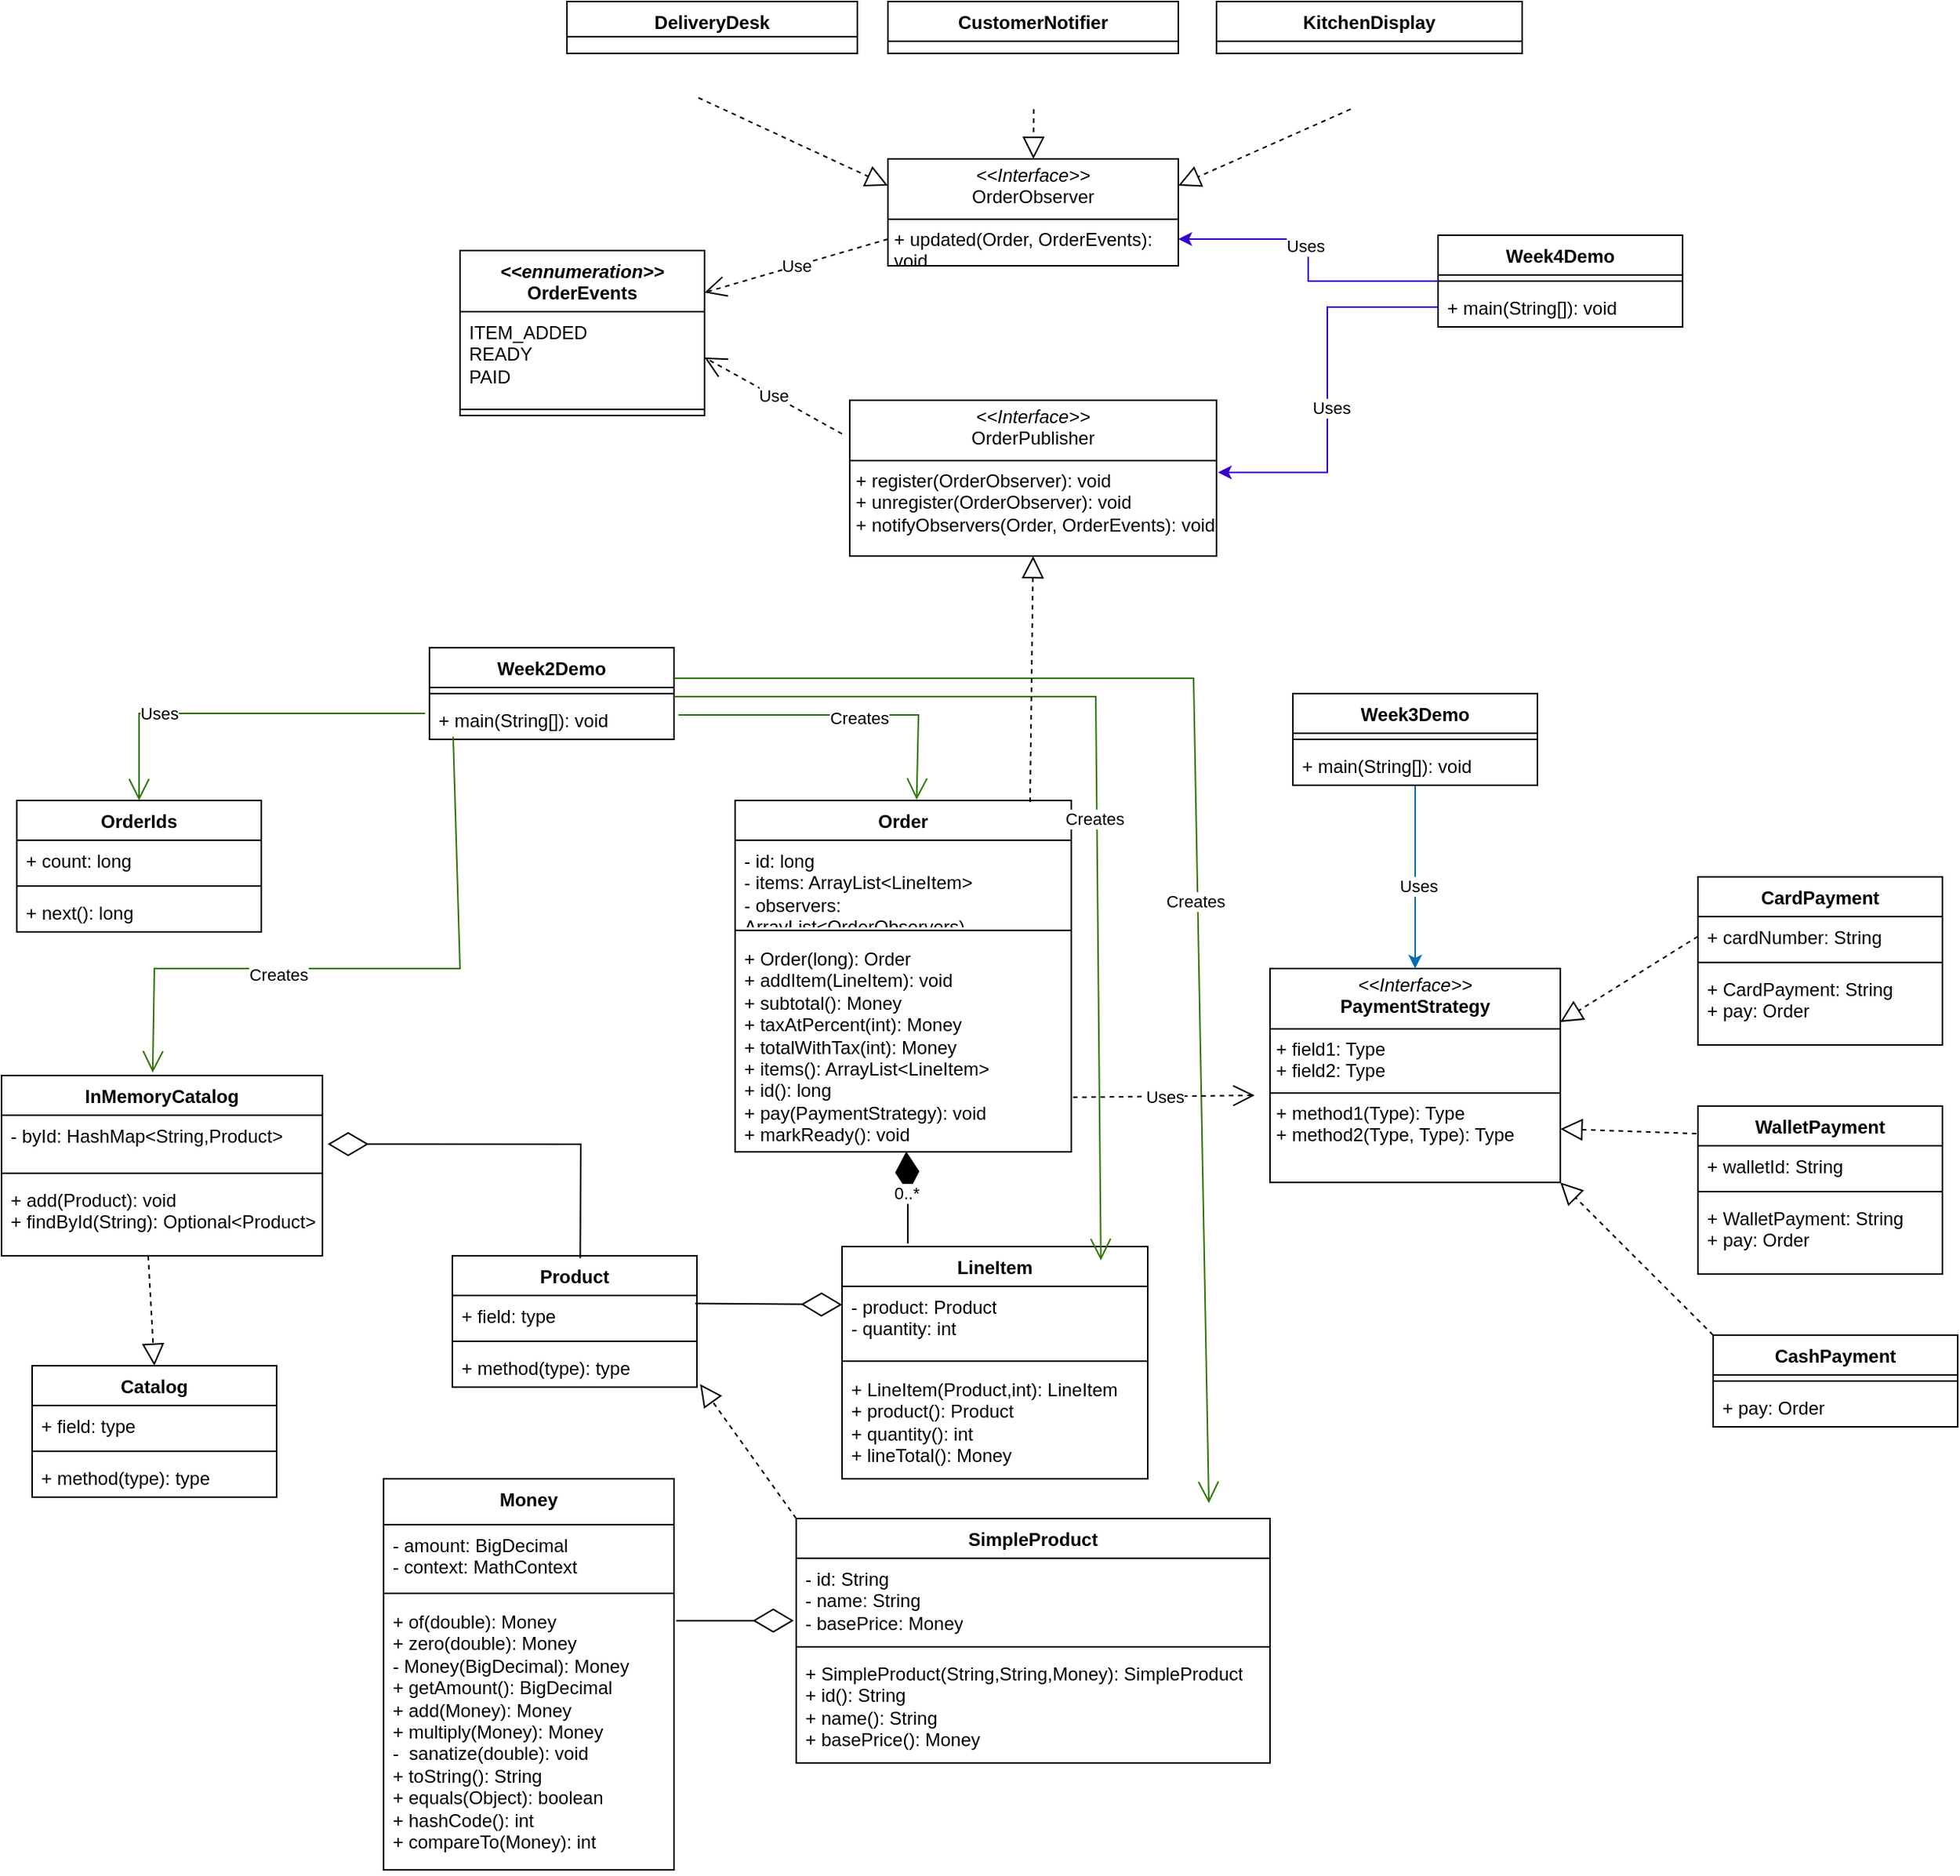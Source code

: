<mxfile version="28.2.5">
  <diagram name="Page-1" id="jkdVBWIaTOcPjoNMOCDx">
    <mxGraphModel dx="2370" dy="1667" grid="1" gridSize="10" guides="1" tooltips="1" connect="1" arrows="1" fold="1" page="0" pageScale="1" pageWidth="850" pageHeight="1100" math="0" shadow="0">
      <root>
        <mxCell id="0" />
        <mxCell id="1" parent="0" />
        <mxCell id="GN7tS0zmoO0rxrWMaZGn-1" value="InMemoryCatalog" style="swimlane;fontStyle=1;align=center;verticalAlign=top;childLayout=stackLayout;horizontal=1;startSize=26;horizontalStack=0;resizeParent=1;resizeParentMax=0;resizeLast=0;collapsible=1;marginBottom=0;whiteSpace=wrap;html=1;" parent="1" vertex="1">
          <mxGeometry x="50" y="390" width="210" height="118" as="geometry" />
        </mxCell>
        <mxCell id="GN7tS0zmoO0rxrWMaZGn-2" value="&lt;div&gt;- byId: HashMap&amp;lt;String,Product&amp;gt;&lt;/div&gt;" style="text;strokeColor=none;fillColor=none;align=left;verticalAlign=top;spacingLeft=4;spacingRight=4;overflow=hidden;rotatable=0;points=[[0,0.5],[1,0.5]];portConstraint=eastwest;whiteSpace=wrap;html=1;" parent="GN7tS0zmoO0rxrWMaZGn-1" vertex="1">
          <mxGeometry y="26" width="210" height="34" as="geometry" />
        </mxCell>
        <mxCell id="GN7tS0zmoO0rxrWMaZGn-3" value="" style="line;strokeWidth=1;fillColor=none;align=left;verticalAlign=middle;spacingTop=-1;spacingLeft=3;spacingRight=3;rotatable=0;labelPosition=right;points=[];portConstraint=eastwest;strokeColor=inherit;" parent="GN7tS0zmoO0rxrWMaZGn-1" vertex="1">
          <mxGeometry y="60" width="210" height="8" as="geometry" />
        </mxCell>
        <mxCell id="GN7tS0zmoO0rxrWMaZGn-4" value="&lt;div&gt;+ add(Product): void&lt;/div&gt;&lt;div&gt;+ findById(String): Optional&amp;lt;Product&amp;gt;&lt;/div&gt;" style="text;strokeColor=none;fillColor=none;align=left;verticalAlign=top;spacingLeft=4;spacingRight=4;overflow=hidden;rotatable=0;points=[[0,0.5],[1,0.5]];portConstraint=eastwest;whiteSpace=wrap;html=1;" parent="GN7tS0zmoO0rxrWMaZGn-1" vertex="1">
          <mxGeometry y="68" width="210" height="50" as="geometry" />
        </mxCell>
        <mxCell id="GN7tS0zmoO0rxrWMaZGn-5" value="Catalog" style="swimlane;fontStyle=1;align=center;verticalAlign=top;childLayout=stackLayout;horizontal=1;startSize=26;horizontalStack=0;resizeParent=1;resizeParentMax=0;resizeLast=0;collapsible=1;marginBottom=0;whiteSpace=wrap;html=1;" parent="1" vertex="1">
          <mxGeometry x="70" y="580" width="160" height="86" as="geometry" />
        </mxCell>
        <mxCell id="GN7tS0zmoO0rxrWMaZGn-6" value="+ field: type" style="text;strokeColor=none;fillColor=none;align=left;verticalAlign=top;spacingLeft=4;spacingRight=4;overflow=hidden;rotatable=0;points=[[0,0.5],[1,0.5]];portConstraint=eastwest;whiteSpace=wrap;html=1;" parent="GN7tS0zmoO0rxrWMaZGn-5" vertex="1">
          <mxGeometry y="26" width="160" height="26" as="geometry" />
        </mxCell>
        <mxCell id="GN7tS0zmoO0rxrWMaZGn-7" value="" style="line;strokeWidth=1;fillColor=none;align=left;verticalAlign=middle;spacingTop=-1;spacingLeft=3;spacingRight=3;rotatable=0;labelPosition=right;points=[];portConstraint=eastwest;strokeColor=inherit;" parent="GN7tS0zmoO0rxrWMaZGn-5" vertex="1">
          <mxGeometry y="52" width="160" height="8" as="geometry" />
        </mxCell>
        <mxCell id="GN7tS0zmoO0rxrWMaZGn-8" value="+ method(type): type" style="text;strokeColor=none;fillColor=none;align=left;verticalAlign=top;spacingLeft=4;spacingRight=4;overflow=hidden;rotatable=0;points=[[0,0.5],[1,0.5]];portConstraint=eastwest;whiteSpace=wrap;html=1;" parent="GN7tS0zmoO0rxrWMaZGn-5" vertex="1">
          <mxGeometry y="60" width="160" height="26" as="geometry" />
        </mxCell>
        <mxCell id="GN7tS0zmoO0rxrWMaZGn-13" value="&lt;div&gt;Money&lt;/div&gt;" style="swimlane;fontStyle=1;align=center;verticalAlign=top;childLayout=stackLayout;horizontal=1;startSize=30;horizontalStack=0;resizeParent=1;resizeParentMax=0;resizeLast=0;collapsible=1;marginBottom=0;whiteSpace=wrap;html=1;" parent="1" vertex="1">
          <mxGeometry x="300" y="654" width="190" height="256" as="geometry" />
        </mxCell>
        <mxCell id="GN7tS0zmoO0rxrWMaZGn-14" value="&lt;div&gt;- amount: BigDecimal&lt;/div&gt;&lt;div&gt;- context: MathContext&lt;/div&gt;" style="text;strokeColor=none;fillColor=none;align=left;verticalAlign=top;spacingLeft=4;spacingRight=4;overflow=hidden;rotatable=0;points=[[0,0.5],[1,0.5]];portConstraint=eastwest;whiteSpace=wrap;html=1;" parent="GN7tS0zmoO0rxrWMaZGn-13" vertex="1">
          <mxGeometry y="30" width="190" height="40" as="geometry" />
        </mxCell>
        <mxCell id="GN7tS0zmoO0rxrWMaZGn-15" value="" style="line;strokeWidth=1;fillColor=none;align=left;verticalAlign=middle;spacingTop=-1;spacingLeft=3;spacingRight=3;rotatable=0;labelPosition=right;points=[];portConstraint=eastwest;strokeColor=inherit;" parent="GN7tS0zmoO0rxrWMaZGn-13" vertex="1">
          <mxGeometry y="70" width="190" height="10" as="geometry" />
        </mxCell>
        <mxCell id="GN7tS0zmoO0rxrWMaZGn-16" value="&lt;div&gt;+ of(double): Money&lt;/div&gt;&lt;div&gt;&lt;div&gt;+ zero(double): Money&lt;/div&gt;&lt;div&gt;&lt;div&gt;- Money(BigDecimal): Money&lt;/div&gt;&lt;div&gt;&lt;div&gt;+ getAmount(): BigDecimal&lt;/div&gt;&lt;div&gt;+ add(Money): Money&lt;/div&gt;&lt;div&gt;&lt;div&gt;+ multiply(Money): Money&lt;/div&gt;&lt;div&gt;&lt;div&gt;-&amp;nbsp; sanatize(double): void&lt;/div&gt;&lt;div&gt;&lt;div&gt;+ toString(): String&lt;/div&gt;&lt;div&gt;+ equals(Object): boolean&lt;/div&gt;&lt;div&gt;+ hashCode(): int&lt;/div&gt;&lt;div&gt;&lt;div&gt;+ compareTo(Money): int&lt;/div&gt;&lt;br&gt;&lt;/div&gt;&lt;/div&gt;&lt;/div&gt;&lt;/div&gt;&lt;/div&gt;&lt;/div&gt;&lt;/div&gt;" style="text;strokeColor=none;fillColor=none;align=left;verticalAlign=top;spacingLeft=4;spacingRight=4;overflow=hidden;rotatable=0;points=[[0,0.5],[1,0.5]];portConstraint=eastwest;whiteSpace=wrap;html=1;" parent="GN7tS0zmoO0rxrWMaZGn-13" vertex="1">
          <mxGeometry y="80" width="190" height="176" as="geometry" />
        </mxCell>
        <mxCell id="GN7tS0zmoO0rxrWMaZGn-17" value="&lt;div&gt;Week2Demo&lt;/div&gt;" style="swimlane;fontStyle=1;align=center;verticalAlign=top;childLayout=stackLayout;horizontal=1;startSize=26;horizontalStack=0;resizeParent=1;resizeParentMax=0;resizeLast=0;collapsible=1;marginBottom=0;whiteSpace=wrap;html=1;" parent="1" vertex="1">
          <mxGeometry x="330" y="110" width="160" height="60" as="geometry" />
        </mxCell>
        <mxCell id="GN7tS0zmoO0rxrWMaZGn-19" value="" style="line;strokeWidth=1;fillColor=none;align=left;verticalAlign=middle;spacingTop=-1;spacingLeft=3;spacingRight=3;rotatable=0;labelPosition=right;points=[];portConstraint=eastwest;strokeColor=inherit;" parent="GN7tS0zmoO0rxrWMaZGn-17" vertex="1">
          <mxGeometry y="26" width="160" height="8" as="geometry" />
        </mxCell>
        <mxCell id="GN7tS0zmoO0rxrWMaZGn-20" value="+ main(String[]): void" style="text;strokeColor=none;fillColor=none;align=left;verticalAlign=top;spacingLeft=4;spacingRight=4;overflow=hidden;rotatable=0;points=[[0,0.5],[1,0.5]];portConstraint=eastwest;whiteSpace=wrap;html=1;" parent="GN7tS0zmoO0rxrWMaZGn-17" vertex="1">
          <mxGeometry y="34" width="160" height="26" as="geometry" />
        </mxCell>
        <mxCell id="GN7tS0zmoO0rxrWMaZGn-21" value="&lt;div&gt;LineItem&lt;/div&gt;" style="swimlane;fontStyle=1;align=center;verticalAlign=top;childLayout=stackLayout;horizontal=1;startSize=26;horizontalStack=0;resizeParent=1;resizeParentMax=0;resizeLast=0;collapsible=1;marginBottom=0;whiteSpace=wrap;html=1;" parent="1" vertex="1">
          <mxGeometry x="600" y="502" width="200" height="152" as="geometry" />
        </mxCell>
        <mxCell id="GN7tS0zmoO0rxrWMaZGn-22" value="&lt;div&gt;- product: Product&lt;/div&gt;&lt;div&gt;- quantity: int&lt;/div&gt;" style="text;strokeColor=none;fillColor=none;align=left;verticalAlign=top;spacingLeft=4;spacingRight=4;overflow=hidden;rotatable=0;points=[[0,0.5],[1,0.5]];portConstraint=eastwest;whiteSpace=wrap;html=1;" parent="GN7tS0zmoO0rxrWMaZGn-21" vertex="1">
          <mxGeometry y="26" width="200" height="44" as="geometry" />
        </mxCell>
        <mxCell id="GN7tS0zmoO0rxrWMaZGn-23" value="" style="line;strokeWidth=1;fillColor=none;align=left;verticalAlign=middle;spacingTop=-1;spacingLeft=3;spacingRight=3;rotatable=0;labelPosition=right;points=[];portConstraint=eastwest;strokeColor=inherit;" parent="GN7tS0zmoO0rxrWMaZGn-21" vertex="1">
          <mxGeometry y="70" width="200" height="10" as="geometry" />
        </mxCell>
        <mxCell id="GN7tS0zmoO0rxrWMaZGn-24" value="&lt;div&gt;+ LineItem(Product,int): LineItem&lt;/div&gt;&lt;div&gt;+ product(): Product&lt;/div&gt;&lt;div&gt;+ quantity(): int&lt;/div&gt;&lt;div&gt;+ lineTotal(): Money&lt;/div&gt;" style="text;strokeColor=none;fillColor=none;align=left;verticalAlign=top;spacingLeft=4;spacingRight=4;overflow=hidden;rotatable=0;points=[[0,0.5],[1,0.5]];portConstraint=eastwest;whiteSpace=wrap;html=1;" parent="GN7tS0zmoO0rxrWMaZGn-21" vertex="1">
          <mxGeometry y="80" width="200" height="72" as="geometry" />
        </mxCell>
        <mxCell id="GN7tS0zmoO0rxrWMaZGn-25" value="&lt;div&gt;Order&lt;/div&gt;" style="swimlane;fontStyle=1;align=center;verticalAlign=top;childLayout=stackLayout;horizontal=1;startSize=26;horizontalStack=0;resizeParent=1;resizeParentMax=0;resizeLast=0;collapsible=1;marginBottom=0;whiteSpace=wrap;html=1;" parent="1" vertex="1">
          <mxGeometry x="530" y="210" width="220" height="230" as="geometry" />
        </mxCell>
        <mxCell id="GN7tS0zmoO0rxrWMaZGn-26" value="&lt;div&gt;- id: long&lt;/div&gt;&lt;div&gt;- items: ArrayList&amp;lt;LineItem&amp;gt;&lt;/div&gt;- observers: ArrayList&amp;lt;OrderObservers)" style="text;strokeColor=none;fillColor=none;align=left;verticalAlign=top;spacingLeft=4;spacingRight=4;overflow=hidden;rotatable=0;points=[[0,0.5],[1,0.5]];portConstraint=eastwest;whiteSpace=wrap;html=1;" parent="GN7tS0zmoO0rxrWMaZGn-25" vertex="1">
          <mxGeometry y="26" width="220" height="54" as="geometry" />
        </mxCell>
        <mxCell id="GN7tS0zmoO0rxrWMaZGn-27" value="" style="line;strokeWidth=1;fillColor=none;align=left;verticalAlign=middle;spacingTop=-1;spacingLeft=3;spacingRight=3;rotatable=0;labelPosition=right;points=[];portConstraint=eastwest;strokeColor=inherit;" parent="GN7tS0zmoO0rxrWMaZGn-25" vertex="1">
          <mxGeometry y="80" width="220" height="10" as="geometry" />
        </mxCell>
        <mxCell id="GN7tS0zmoO0rxrWMaZGn-28" value="&lt;div&gt;+ Order(long): Order&lt;/div&gt;&lt;div&gt;+ addItem(LineItem): void&lt;/div&gt;&lt;div&gt;+ subtotal(): Money&lt;/div&gt;&lt;div&gt;+ taxAtPercent(int): Money&lt;/div&gt;&lt;div&gt;+ totalWithTax(int): Money&lt;/div&gt;&lt;div&gt;+ items(): ArrayList&amp;lt;LineItem&amp;gt;&lt;/div&gt;&lt;div&gt;+ id(): long&lt;/div&gt;&lt;div&gt;+ pay(PaymentStrategy): void&lt;/div&gt;&lt;div&gt;+ markReady(): void&lt;/div&gt;" style="text;strokeColor=none;fillColor=none;align=left;verticalAlign=top;spacingLeft=4;spacingRight=4;overflow=hidden;rotatable=0;points=[[0,0.5],[1,0.5]];portConstraint=eastwest;whiteSpace=wrap;html=1;" parent="GN7tS0zmoO0rxrWMaZGn-25" vertex="1">
          <mxGeometry y="90" width="220" height="140" as="geometry" />
        </mxCell>
        <mxCell id="GN7tS0zmoO0rxrWMaZGn-29" value="&lt;div&gt;OrderIds&lt;/div&gt;" style="swimlane;fontStyle=1;align=center;verticalAlign=top;childLayout=stackLayout;horizontal=1;startSize=26;horizontalStack=0;resizeParent=1;resizeParentMax=0;resizeLast=0;collapsible=1;marginBottom=0;whiteSpace=wrap;html=1;" parent="1" vertex="1">
          <mxGeometry x="60" y="210" width="160" height="86" as="geometry">
            <mxRectangle x="520" y="570" width="90" height="30" as="alternateBounds" />
          </mxGeometry>
        </mxCell>
        <mxCell id="GN7tS0zmoO0rxrWMaZGn-30" value="+ count: long" style="text;strokeColor=none;fillColor=none;align=left;verticalAlign=top;spacingLeft=4;spacingRight=4;overflow=hidden;rotatable=0;points=[[0,0.5],[1,0.5]];portConstraint=eastwest;whiteSpace=wrap;html=1;" parent="GN7tS0zmoO0rxrWMaZGn-29" vertex="1">
          <mxGeometry y="26" width="160" height="26" as="geometry" />
        </mxCell>
        <mxCell id="GN7tS0zmoO0rxrWMaZGn-31" value="" style="line;strokeWidth=1;fillColor=none;align=left;verticalAlign=middle;spacingTop=-1;spacingLeft=3;spacingRight=3;rotatable=0;labelPosition=right;points=[];portConstraint=eastwest;strokeColor=inherit;" parent="GN7tS0zmoO0rxrWMaZGn-29" vertex="1">
          <mxGeometry y="52" width="160" height="8" as="geometry" />
        </mxCell>
        <mxCell id="GN7tS0zmoO0rxrWMaZGn-32" value="+ next(): long" style="text;strokeColor=none;fillColor=none;align=left;verticalAlign=top;spacingLeft=4;spacingRight=4;overflow=hidden;rotatable=0;points=[[0,0.5],[1,0.5]];portConstraint=eastwest;whiteSpace=wrap;html=1;" parent="GN7tS0zmoO0rxrWMaZGn-29" vertex="1">
          <mxGeometry y="60" width="160" height="26" as="geometry" />
        </mxCell>
        <mxCell id="GN7tS0zmoO0rxrWMaZGn-33" value="&lt;div&gt;Product&lt;/div&gt;" style="swimlane;fontStyle=1;align=center;verticalAlign=top;childLayout=stackLayout;horizontal=1;startSize=26;horizontalStack=0;resizeParent=1;resizeParentMax=0;resizeLast=0;collapsible=1;marginBottom=0;whiteSpace=wrap;html=1;" parent="1" vertex="1">
          <mxGeometry x="345" y="508" width="160" height="86" as="geometry">
            <mxRectangle x="520" y="570" width="90" height="30" as="alternateBounds" />
          </mxGeometry>
        </mxCell>
        <mxCell id="GN7tS0zmoO0rxrWMaZGn-34" value="+ field: type" style="text;strokeColor=none;fillColor=none;align=left;verticalAlign=top;spacingLeft=4;spacingRight=4;overflow=hidden;rotatable=0;points=[[0,0.5],[1,0.5]];portConstraint=eastwest;whiteSpace=wrap;html=1;" parent="GN7tS0zmoO0rxrWMaZGn-33" vertex="1">
          <mxGeometry y="26" width="160" height="26" as="geometry" />
        </mxCell>
        <mxCell id="GN7tS0zmoO0rxrWMaZGn-35" value="" style="line;strokeWidth=1;fillColor=none;align=left;verticalAlign=middle;spacingTop=-1;spacingLeft=3;spacingRight=3;rotatable=0;labelPosition=right;points=[];portConstraint=eastwest;strokeColor=inherit;" parent="GN7tS0zmoO0rxrWMaZGn-33" vertex="1">
          <mxGeometry y="52" width="160" height="8" as="geometry" />
        </mxCell>
        <mxCell id="GN7tS0zmoO0rxrWMaZGn-36" value="+ method(type): type" style="text;strokeColor=none;fillColor=none;align=left;verticalAlign=top;spacingLeft=4;spacingRight=4;overflow=hidden;rotatable=0;points=[[0,0.5],[1,0.5]];portConstraint=eastwest;whiteSpace=wrap;html=1;" parent="GN7tS0zmoO0rxrWMaZGn-33" vertex="1">
          <mxGeometry y="60" width="160" height="26" as="geometry" />
        </mxCell>
        <mxCell id="GN7tS0zmoO0rxrWMaZGn-37" value="&lt;div&gt;SimpleProduct&lt;/div&gt;" style="swimlane;fontStyle=1;align=center;verticalAlign=top;childLayout=stackLayout;horizontal=1;startSize=26;horizontalStack=0;resizeParent=1;resizeParentMax=0;resizeLast=0;collapsible=1;marginBottom=0;whiteSpace=wrap;html=1;" parent="1" vertex="1">
          <mxGeometry x="570" y="680" width="310" height="160" as="geometry">
            <mxRectangle x="520" y="570" width="90" height="30" as="alternateBounds" />
          </mxGeometry>
        </mxCell>
        <mxCell id="GN7tS0zmoO0rxrWMaZGn-38" value="&lt;div&gt;- id: String&lt;/div&gt;&lt;div&gt;- name: String&lt;/div&gt;&lt;div&gt;- basePrice: Money&lt;/div&gt;" style="text;strokeColor=none;fillColor=none;align=left;verticalAlign=top;spacingLeft=4;spacingRight=4;overflow=hidden;rotatable=0;points=[[0,0.5],[1,0.5]];portConstraint=eastwest;whiteSpace=wrap;html=1;" parent="GN7tS0zmoO0rxrWMaZGn-37" vertex="1">
          <mxGeometry y="26" width="310" height="54" as="geometry" />
        </mxCell>
        <mxCell id="GN7tS0zmoO0rxrWMaZGn-39" value="" style="line;strokeWidth=1;fillColor=none;align=left;verticalAlign=middle;spacingTop=-1;spacingLeft=3;spacingRight=3;rotatable=0;labelPosition=right;points=[];portConstraint=eastwest;strokeColor=inherit;" parent="GN7tS0zmoO0rxrWMaZGn-37" vertex="1">
          <mxGeometry y="80" width="310" height="8" as="geometry" />
        </mxCell>
        <mxCell id="GN7tS0zmoO0rxrWMaZGn-40" value="&lt;div&gt;+ SimpleProduct(String,String,Money): SimpleProduct&lt;/div&gt;&lt;div&gt;+ id(): String&lt;/div&gt;&lt;div&gt;+ name(): String&lt;/div&gt;&lt;div&gt;+ basePrice(): Money&lt;/div&gt;" style="text;strokeColor=none;fillColor=none;align=left;verticalAlign=top;spacingLeft=4;spacingRight=4;overflow=hidden;rotatable=0;points=[[0,0.5],[1,0.5]];portConstraint=eastwest;whiteSpace=wrap;html=1;" parent="GN7tS0zmoO0rxrWMaZGn-37" vertex="1">
          <mxGeometry y="88" width="310" height="72" as="geometry" />
        </mxCell>
        <mxCell id="GN7tS0zmoO0rxrWMaZGn-46" value="" style="endArrow=diamondThin;endFill=1;endSize=24;html=1;rounded=0;entryX=0.509;entryY=0.998;entryDx=0;entryDy=0;entryPerimeter=0;" parent="1" target="GN7tS0zmoO0rxrWMaZGn-28" edge="1">
          <mxGeometry width="160" relative="1" as="geometry">
            <mxPoint x="643" y="500" as="sourcePoint" />
            <mxPoint x="643" y="450" as="targetPoint" />
            <Array as="points">
              <mxPoint x="643" y="480" />
              <mxPoint x="643" y="460" />
            </Array>
          </mxGeometry>
        </mxCell>
        <mxCell id="GN7tS0zmoO0rxrWMaZGn-47" value="&lt;div&gt;0..*&lt;/div&gt;" style="edgeLabel;html=1;align=center;verticalAlign=middle;resizable=0;points=[];" parent="GN7tS0zmoO0rxrWMaZGn-46" vertex="1" connectable="0">
          <mxGeometry x="0.089" y="1" relative="1" as="geometry">
            <mxPoint as="offset" />
          </mxGeometry>
        </mxCell>
        <mxCell id="GN7tS0zmoO0rxrWMaZGn-49" value="" style="endArrow=diamondThin;endFill=0;endSize=24;html=1;rounded=0;exitX=1.008;exitY=0.073;exitDx=0;exitDy=0;exitPerimeter=0;entryX=-0.005;entryY=0.756;entryDx=0;entryDy=0;entryPerimeter=0;" parent="1" source="GN7tS0zmoO0rxrWMaZGn-16" target="GN7tS0zmoO0rxrWMaZGn-38" edge="1">
          <mxGeometry width="160" relative="1" as="geometry">
            <mxPoint x="510" y="770" as="sourcePoint" />
            <mxPoint x="670" y="770" as="targetPoint" />
            <Array as="points" />
          </mxGeometry>
        </mxCell>
        <mxCell id="GN7tS0zmoO0rxrWMaZGn-50" value="" style="endArrow=diamondThin;endFill=0;endSize=24;html=1;rounded=0;entryX=0;entryY=0.273;entryDx=0;entryDy=0;entryPerimeter=0;exitX=0.993;exitY=0.2;exitDx=0;exitDy=0;exitPerimeter=0;" parent="1" source="GN7tS0zmoO0rxrWMaZGn-34" target="GN7tS0zmoO0rxrWMaZGn-22" edge="1">
          <mxGeometry width="160" relative="1" as="geometry">
            <mxPoint x="360" y="590" as="sourcePoint" />
            <mxPoint x="520" y="590" as="targetPoint" />
          </mxGeometry>
        </mxCell>
        <mxCell id="GN7tS0zmoO0rxrWMaZGn-51" value="" style="endArrow=diamondThin;endFill=0;endSize=24;html=1;rounded=0;entryX=1.016;entryY=0.556;entryDx=0;entryDy=0;entryPerimeter=0;exitX=0.523;exitY=0.019;exitDx=0;exitDy=0;exitPerimeter=0;" parent="1" source="GN7tS0zmoO0rxrWMaZGn-33" target="GN7tS0zmoO0rxrWMaZGn-2" edge="1">
          <mxGeometry width="160" relative="1" as="geometry">
            <mxPoint x="300" y="530" as="sourcePoint" />
            <mxPoint x="460" y="530" as="targetPoint" />
            <Array as="points">
              <mxPoint x="429" y="435" />
            </Array>
          </mxGeometry>
        </mxCell>
        <mxCell id="GN7tS0zmoO0rxrWMaZGn-53" value="" style="endArrow=open;endFill=1;endSize=12;html=1;rounded=0;exitX=-0.018;exitY=0.346;exitDx=0;exitDy=0;exitPerimeter=0;entryX=0.5;entryY=0;entryDx=0;entryDy=0;fillColor=#60a917;strokeColor=#2D7600;" parent="1" source="GN7tS0zmoO0rxrWMaZGn-20" target="GN7tS0zmoO0rxrWMaZGn-29" edge="1">
          <mxGeometry width="160" relative="1" as="geometry">
            <mxPoint x="270" y="290" as="sourcePoint" />
            <mxPoint x="430" y="290" as="targetPoint" />
            <Array as="points">
              <mxPoint x="140" y="153" />
            </Array>
          </mxGeometry>
        </mxCell>
        <mxCell id="GN7tS0zmoO0rxrWMaZGn-54" value="Uses" style="edgeLabel;html=1;align=center;verticalAlign=middle;resizable=0;points=[];" parent="GN7tS0zmoO0rxrWMaZGn-53" vertex="1" connectable="0">
          <mxGeometry x="0.431" relative="1" as="geometry">
            <mxPoint as="offset" />
          </mxGeometry>
        </mxCell>
        <mxCell id="GN7tS0zmoO0rxrWMaZGn-55" value="" style="endArrow=block;dashed=1;endFill=0;endSize=12;html=1;rounded=0;exitX=0.457;exitY=1;exitDx=0;exitDy=0;exitPerimeter=0;entryX=0.5;entryY=0;entryDx=0;entryDy=0;" parent="1" source="GN7tS0zmoO0rxrWMaZGn-4" target="GN7tS0zmoO0rxrWMaZGn-5" edge="1">
          <mxGeometry width="160" relative="1" as="geometry">
            <mxPoint x="300" y="560" as="sourcePoint" />
            <mxPoint x="200" y="540" as="targetPoint" />
          </mxGeometry>
        </mxCell>
        <mxCell id="GN7tS0zmoO0rxrWMaZGn-56" value="" style="endArrow=block;dashed=1;endFill=0;endSize=12;html=1;rounded=0;entryX=1.013;entryY=0.923;entryDx=0;entryDy=0;entryPerimeter=0;exitX=0;exitY=0;exitDx=0;exitDy=0;" parent="1" source="GN7tS0zmoO0rxrWMaZGn-37" target="GN7tS0zmoO0rxrWMaZGn-36" edge="1">
          <mxGeometry width="160" relative="1" as="geometry">
            <mxPoint x="550" y="600" as="sourcePoint" />
            <mxPoint x="550" y="710" as="targetPoint" />
          </mxGeometry>
        </mxCell>
        <mxCell id="GN7tS0zmoO0rxrWMaZGn-57" value="" style="endArrow=open;endFill=1;endSize=12;html=1;rounded=0;exitX=1.018;exitY=0.383;exitDx=0;exitDy=0;exitPerimeter=0;entryX=0.54;entryY=-0.002;entryDx=0;entryDy=0;entryPerimeter=0;fillColor=#60a917;strokeColor=#2D7600;" parent="1" source="GN7tS0zmoO0rxrWMaZGn-20" target="GN7tS0zmoO0rxrWMaZGn-25" edge="1">
          <mxGeometry width="160" relative="1" as="geometry">
            <mxPoint x="320" y="230" as="sourcePoint" />
            <mxPoint x="480" y="230" as="targetPoint" />
            <Array as="points">
              <mxPoint x="650" y="154" />
            </Array>
          </mxGeometry>
        </mxCell>
        <mxCell id="GN7tS0zmoO0rxrWMaZGn-58" value="&lt;div&gt;Creates&lt;/div&gt;" style="edgeLabel;html=1;align=center;verticalAlign=middle;resizable=0;points=[];" parent="GN7tS0zmoO0rxrWMaZGn-57" vertex="1" connectable="0">
          <mxGeometry x="0.104" y="-2" relative="1" as="geometry">
            <mxPoint as="offset" />
          </mxGeometry>
        </mxCell>
        <mxCell id="GN7tS0zmoO0rxrWMaZGn-59" value="" style="endArrow=open;endFill=1;endSize=12;html=1;rounded=0;exitX=0.097;exitY=0.934;exitDx=0;exitDy=0;exitPerimeter=0;entryX=0.471;entryY=-0.016;entryDx=0;entryDy=0;entryPerimeter=0;fillColor=#60a917;strokeColor=#2D7600;" parent="1" source="GN7tS0zmoO0rxrWMaZGn-20" target="GN7tS0zmoO0rxrWMaZGn-1" edge="1">
          <mxGeometry width="160" relative="1" as="geometry">
            <mxPoint x="300" y="410" as="sourcePoint" />
            <mxPoint x="220" y="380" as="targetPoint" />
            <Array as="points">
              <mxPoint x="350" y="320" />
              <mxPoint x="150" y="320" />
            </Array>
          </mxGeometry>
        </mxCell>
        <mxCell id="GN7tS0zmoO0rxrWMaZGn-60" value="&lt;div&gt;Creates&lt;/div&gt;" style="edgeLabel;html=1;align=center;verticalAlign=middle;resizable=0;points=[];" parent="GN7tS0zmoO0rxrWMaZGn-59" vertex="1" connectable="0">
          <mxGeometry x="0.293" y="4" relative="1" as="geometry">
            <mxPoint as="offset" />
          </mxGeometry>
        </mxCell>
        <mxCell id="GN7tS0zmoO0rxrWMaZGn-61" value="" style="endArrow=open;endFill=1;endSize=12;html=1;rounded=0;exitX=1.004;exitY=0.35;exitDx=0;exitDy=0;exitPerimeter=0;fillColor=#60a917;strokeColor=#2D7600;" parent="1" edge="1">
          <mxGeometry width="160" relative="1" as="geometry">
            <mxPoint x="490.0" y="142" as="sourcePoint" />
            <mxPoint x="769.36" y="511" as="targetPoint" />
            <Array as="points">
              <mxPoint x="766" y="142" />
            </Array>
          </mxGeometry>
        </mxCell>
        <mxCell id="GN7tS0zmoO0rxrWMaZGn-62" value="&lt;div&gt;Creates&lt;/div&gt;" style="edgeLabel;html=1;align=center;verticalAlign=middle;resizable=0;points=[];" parent="GN7tS0zmoO0rxrWMaZGn-61" vertex="1" connectable="0">
          <mxGeometry x="0.104" y="-2" relative="1" as="geometry">
            <mxPoint as="offset" />
          </mxGeometry>
        </mxCell>
        <mxCell id="GN7tS0zmoO0rxrWMaZGn-63" value="" style="endArrow=open;endFill=1;endSize=12;html=1;rounded=0;exitX=1.004;exitY=0.35;exitDx=0;exitDy=0;exitPerimeter=0;fillColor=#60a917;strokeColor=#2D7600;" parent="1" edge="1">
          <mxGeometry width="160" relative="1" as="geometry">
            <mxPoint x="490" y="130" as="sourcePoint" />
            <mxPoint x="840" y="670" as="targetPoint" />
            <Array as="points">
              <mxPoint x="830" y="130" />
            </Array>
          </mxGeometry>
        </mxCell>
        <mxCell id="GN7tS0zmoO0rxrWMaZGn-64" value="&lt;div&gt;Creates&lt;/div&gt;" style="edgeLabel;html=1;align=center;verticalAlign=middle;resizable=0;points=[];" parent="GN7tS0zmoO0rxrWMaZGn-63" vertex="1" connectable="0">
          <mxGeometry x="0.104" y="-2" relative="1" as="geometry">
            <mxPoint as="offset" />
          </mxGeometry>
        </mxCell>
        <mxCell id="kRKoUoq30m7lQ4xVk3Gj-1" value="CardPayment" style="swimlane;fontStyle=1;align=center;verticalAlign=top;childLayout=stackLayout;horizontal=1;startSize=26;horizontalStack=0;resizeParent=1;resizeParentMax=0;resizeLast=0;collapsible=1;marginBottom=0;whiteSpace=wrap;html=1;" parent="1" vertex="1">
          <mxGeometry x="1160" y="260" width="160" height="110" as="geometry" />
        </mxCell>
        <mxCell id="kRKoUoq30m7lQ4xVk3Gj-2" value="+ cardNumber: String" style="text;strokeColor=none;fillColor=none;align=left;verticalAlign=top;spacingLeft=4;spacingRight=4;overflow=hidden;rotatable=0;points=[[0,0.5],[1,0.5]];portConstraint=eastwest;whiteSpace=wrap;html=1;" parent="kRKoUoq30m7lQ4xVk3Gj-1" vertex="1">
          <mxGeometry y="26" width="160" height="26" as="geometry" />
        </mxCell>
        <mxCell id="kRKoUoq30m7lQ4xVk3Gj-3" value="" style="line;strokeWidth=1;fillColor=none;align=left;verticalAlign=middle;spacingTop=-1;spacingLeft=3;spacingRight=3;rotatable=0;labelPosition=right;points=[];portConstraint=eastwest;strokeColor=inherit;" parent="kRKoUoq30m7lQ4xVk3Gj-1" vertex="1">
          <mxGeometry y="52" width="160" height="8" as="geometry" />
        </mxCell>
        <mxCell id="kRKoUoq30m7lQ4xVk3Gj-4" value="&lt;div&gt;+ CardPayment: String&lt;/div&gt;&lt;div&gt;+ pay: Order&lt;/div&gt;" style="text;strokeColor=none;fillColor=none;align=left;verticalAlign=top;spacingLeft=4;spacingRight=4;overflow=hidden;rotatable=0;points=[[0,0.5],[1,0.5]];portConstraint=eastwest;whiteSpace=wrap;html=1;" parent="kRKoUoq30m7lQ4xVk3Gj-1" vertex="1">
          <mxGeometry y="60" width="160" height="50" as="geometry" />
        </mxCell>
        <mxCell id="kRKoUoq30m7lQ4xVk3Gj-5" value="WalletPayment" style="swimlane;fontStyle=1;align=center;verticalAlign=top;childLayout=stackLayout;horizontal=1;startSize=26;horizontalStack=0;resizeParent=1;resizeParentMax=0;resizeLast=0;collapsible=1;marginBottom=0;whiteSpace=wrap;html=1;" parent="1" vertex="1">
          <mxGeometry x="1160" y="410" width="160" height="110" as="geometry" />
        </mxCell>
        <mxCell id="kRKoUoq30m7lQ4xVk3Gj-6" value="+ walletId: String" style="text;strokeColor=none;fillColor=none;align=left;verticalAlign=top;spacingLeft=4;spacingRight=4;overflow=hidden;rotatable=0;points=[[0,0.5],[1,0.5]];portConstraint=eastwest;whiteSpace=wrap;html=1;" parent="kRKoUoq30m7lQ4xVk3Gj-5" vertex="1">
          <mxGeometry y="26" width="160" height="26" as="geometry" />
        </mxCell>
        <mxCell id="kRKoUoq30m7lQ4xVk3Gj-7" value="" style="line;strokeWidth=1;fillColor=none;align=left;verticalAlign=middle;spacingTop=-1;spacingLeft=3;spacingRight=3;rotatable=0;labelPosition=right;points=[];portConstraint=eastwest;strokeColor=inherit;" parent="kRKoUoq30m7lQ4xVk3Gj-5" vertex="1">
          <mxGeometry y="52" width="160" height="8" as="geometry" />
        </mxCell>
        <mxCell id="kRKoUoq30m7lQ4xVk3Gj-8" value="&lt;div&gt;+ WalletPayment: String&lt;/div&gt;&lt;div&gt;+ pay: Order&lt;/div&gt;" style="text;strokeColor=none;fillColor=none;align=left;verticalAlign=top;spacingLeft=4;spacingRight=4;overflow=hidden;rotatable=0;points=[[0,0.5],[1,0.5]];portConstraint=eastwest;whiteSpace=wrap;html=1;" parent="kRKoUoq30m7lQ4xVk3Gj-5" vertex="1">
          <mxGeometry y="60" width="160" height="50" as="geometry" />
        </mxCell>
        <mxCell id="kRKoUoq30m7lQ4xVk3Gj-9" value="CashPayment" style="swimlane;fontStyle=1;align=center;verticalAlign=top;childLayout=stackLayout;horizontal=1;startSize=26;horizontalStack=0;resizeParent=1;resizeParentMax=0;resizeLast=0;collapsible=1;marginBottom=0;whiteSpace=wrap;html=1;" parent="1" vertex="1">
          <mxGeometry x="1170" y="560" width="160" height="60" as="geometry" />
        </mxCell>
        <mxCell id="kRKoUoq30m7lQ4xVk3Gj-11" value="" style="line;strokeWidth=1;fillColor=none;align=left;verticalAlign=middle;spacingTop=-1;spacingLeft=3;spacingRight=3;rotatable=0;labelPosition=right;points=[];portConstraint=eastwest;strokeColor=inherit;" parent="kRKoUoq30m7lQ4xVk3Gj-9" vertex="1">
          <mxGeometry y="26" width="160" height="8" as="geometry" />
        </mxCell>
        <mxCell id="kRKoUoq30m7lQ4xVk3Gj-12" value="&lt;div&gt;+ pay: Order&lt;/div&gt;" style="text;strokeColor=none;fillColor=none;align=left;verticalAlign=top;spacingLeft=4;spacingRight=4;overflow=hidden;rotatable=0;points=[[0,0.5],[1,0.5]];portConstraint=eastwest;whiteSpace=wrap;html=1;" parent="kRKoUoq30m7lQ4xVk3Gj-9" vertex="1">
          <mxGeometry y="34" width="160" height="26" as="geometry" />
        </mxCell>
        <mxCell id="kRKoUoq30m7lQ4xVk3Gj-13" value="&lt;p style=&quot;margin:0px;margin-top:4px;text-align:center;&quot;&gt;&lt;i&gt;&amp;lt;&amp;lt;Interface&amp;gt;&amp;gt;&lt;/i&gt;&lt;br&gt;&lt;b&gt;PaymentStrategy&lt;/b&gt;&lt;/p&gt;&lt;hr size=&quot;1&quot; style=&quot;border-style:solid;&quot;&gt;&lt;p style=&quot;margin:0px;margin-left:4px;&quot;&gt;+ field1: Type&lt;br&gt;+ field2: Type&lt;/p&gt;&lt;hr size=&quot;1&quot; style=&quot;border-style:solid;&quot;&gt;&lt;p style=&quot;margin:0px;margin-left:4px;&quot;&gt;+ method1(Type): Type&lt;br&gt;+ method2(Type, Type): Type&lt;/p&gt;" style="verticalAlign=top;align=left;overflow=fill;html=1;whiteSpace=wrap;" parent="1" vertex="1">
          <mxGeometry x="880" y="320" width="190" height="140" as="geometry" />
        </mxCell>
        <mxCell id="kRKoUoq30m7lQ4xVk3Gj-19" style="edgeStyle=orthogonalEdgeStyle;rounded=0;orthogonalLoop=1;jettySize=auto;html=1;exitX=0.5;exitY=1;exitDx=0;exitDy=0;fillColor=#1ba1e2;strokeColor=#006EAF;" parent="1" source="kRKoUoq30m7lQ4xVk3Gj-14" target="kRKoUoq30m7lQ4xVk3Gj-13" edge="1">
          <mxGeometry relative="1" as="geometry" />
        </mxCell>
        <mxCell id="kRKoUoq30m7lQ4xVk3Gj-20" value="&lt;div&gt;Uses&lt;/div&gt;" style="edgeLabel;html=1;align=center;verticalAlign=middle;resizable=0;points=[];" parent="kRKoUoq30m7lQ4xVk3Gj-19" vertex="1" connectable="0">
          <mxGeometry x="0.1" y="2" relative="1" as="geometry">
            <mxPoint as="offset" />
          </mxGeometry>
        </mxCell>
        <mxCell id="kRKoUoq30m7lQ4xVk3Gj-14" value="&lt;div&gt;Week3Demo&lt;/div&gt;" style="swimlane;fontStyle=1;align=center;verticalAlign=top;childLayout=stackLayout;horizontal=1;startSize=26;horizontalStack=0;resizeParent=1;resizeParentMax=0;resizeLast=0;collapsible=1;marginBottom=0;whiteSpace=wrap;html=1;" parent="1" vertex="1">
          <mxGeometry x="895" y="140" width="160" height="60" as="geometry" />
        </mxCell>
        <mxCell id="kRKoUoq30m7lQ4xVk3Gj-15" value="" style="line;strokeWidth=1;fillColor=none;align=left;verticalAlign=middle;spacingTop=-1;spacingLeft=3;spacingRight=3;rotatable=0;labelPosition=right;points=[];portConstraint=eastwest;strokeColor=inherit;" parent="kRKoUoq30m7lQ4xVk3Gj-14" vertex="1">
          <mxGeometry y="26" width="160" height="8" as="geometry" />
        </mxCell>
        <mxCell id="kRKoUoq30m7lQ4xVk3Gj-16" value="+ main(String[]): void" style="text;strokeColor=none;fillColor=none;align=left;verticalAlign=top;spacingLeft=4;spacingRight=4;overflow=hidden;rotatable=0;points=[[0,0.5],[1,0.5]];portConstraint=eastwest;whiteSpace=wrap;html=1;" parent="kRKoUoq30m7lQ4xVk3Gj-14" vertex="1">
          <mxGeometry y="34" width="160" height="26" as="geometry" />
        </mxCell>
        <mxCell id="kRKoUoq30m7lQ4xVk3Gj-21" value="" style="endArrow=block;dashed=1;endFill=0;endSize=12;html=1;rounded=0;exitX=0;exitY=0.5;exitDx=0;exitDy=0;entryX=1;entryY=0.25;entryDx=0;entryDy=0;" parent="1" source="kRKoUoq30m7lQ4xVk3Gj-2" target="kRKoUoq30m7lQ4xVk3Gj-13" edge="1">
          <mxGeometry width="160" relative="1" as="geometry">
            <mxPoint x="1070" y="283" as="sourcePoint" />
            <mxPoint x="1156" y="240" as="targetPoint" />
          </mxGeometry>
        </mxCell>
        <mxCell id="kRKoUoq30m7lQ4xVk3Gj-22" value="" style="endArrow=block;dashed=1;endFill=0;endSize=12;html=1;rounded=0;exitX=-0.006;exitY=0.164;exitDx=0;exitDy=0;exitPerimeter=0;entryX=1;entryY=0.75;entryDx=0;entryDy=0;" parent="1" source="kRKoUoq30m7lQ4xVk3Gj-5" target="kRKoUoq30m7lQ4xVk3Gj-13" edge="1">
          <mxGeometry width="160" relative="1" as="geometry">
            <mxPoint x="1080" y="423" as="sourcePoint" />
            <mxPoint x="1120" y="449" as="targetPoint" />
          </mxGeometry>
        </mxCell>
        <mxCell id="kRKoUoq30m7lQ4xVk3Gj-23" value="" style="endArrow=block;dashed=1;endFill=0;endSize=12;html=1;rounded=0;exitX=0;exitY=0;exitDx=0;exitDy=0;entryX=1;entryY=1;entryDx=0;entryDy=0;" parent="1" source="kRKoUoq30m7lQ4xVk3Gj-9" target="kRKoUoq30m7lQ4xVk3Gj-13" edge="1">
          <mxGeometry width="160" relative="1" as="geometry">
            <mxPoint x="1140" y="480" as="sourcePoint" />
            <mxPoint x="980" y="530" as="targetPoint" />
          </mxGeometry>
        </mxCell>
        <mxCell id="kRKoUoq30m7lQ4xVk3Gj-24" value="Uses" style="endArrow=open;endSize=12;dashed=1;html=1;rounded=0;exitX=1.005;exitY=0.745;exitDx=0;exitDy=0;exitPerimeter=0;" parent="1" source="GN7tS0zmoO0rxrWMaZGn-28" edge="1">
          <mxGeometry width="160" relative="1" as="geometry">
            <mxPoint x="650" y="420" as="sourcePoint" />
            <mxPoint x="870" y="403" as="targetPoint" />
          </mxGeometry>
        </mxCell>
        <mxCell id="aVTDe-DBpFjX0kqfIqbW-1" value="&lt;div&gt;Week4Demo&lt;/div&gt;" style="swimlane;fontStyle=1;align=center;verticalAlign=top;childLayout=stackLayout;horizontal=1;startSize=26;horizontalStack=0;resizeParent=1;resizeParentMax=0;resizeLast=0;collapsible=1;marginBottom=0;whiteSpace=wrap;html=1;" vertex="1" parent="1">
          <mxGeometry x="990" y="-160" width="160" height="60" as="geometry" />
        </mxCell>
        <mxCell id="aVTDe-DBpFjX0kqfIqbW-2" value="" style="line;strokeWidth=1;fillColor=none;align=left;verticalAlign=middle;spacingTop=-1;spacingLeft=3;spacingRight=3;rotatable=0;labelPosition=right;points=[];portConstraint=eastwest;strokeColor=inherit;" vertex="1" parent="aVTDe-DBpFjX0kqfIqbW-1">
          <mxGeometry y="26" width="160" height="8" as="geometry" />
        </mxCell>
        <mxCell id="aVTDe-DBpFjX0kqfIqbW-3" value="+ main(String[]): void" style="text;strokeColor=none;fillColor=none;align=left;verticalAlign=top;spacingLeft=4;spacingRight=4;overflow=hidden;rotatable=0;points=[[0,0.5],[1,0.5]];portConstraint=eastwest;whiteSpace=wrap;html=1;" vertex="1" parent="aVTDe-DBpFjX0kqfIqbW-1">
          <mxGeometry y="34" width="160" height="26" as="geometry" />
        </mxCell>
        <mxCell id="aVTDe-DBpFjX0kqfIqbW-4" value="CustomerNotifier" style="swimlane;fontStyle=1;align=center;verticalAlign=top;childLayout=stackLayout;horizontal=1;startSize=26;horizontalStack=0;resizeParent=1;resizeParentMax=0;resizeLast=0;collapsible=1;marginBottom=0;whiteSpace=wrap;html=1;" vertex="1" parent="1">
          <mxGeometry x="630" y="-313" width="190" height="34" as="geometry" />
        </mxCell>
        <mxCell id="aVTDe-DBpFjX0kqfIqbW-8" value="DeliveryDesk" style="swimlane;fontStyle=1;align=center;verticalAlign=top;childLayout=stackLayout;horizontal=1;startSize=23;horizontalStack=0;resizeParent=1;resizeParentMax=0;resizeLast=0;collapsible=1;marginBottom=0;whiteSpace=wrap;html=1;" vertex="1" parent="1">
          <mxGeometry x="420" y="-313" width="190" height="34" as="geometry" />
        </mxCell>
        <mxCell id="aVTDe-DBpFjX0kqfIqbW-12" value="&lt;div&gt;KitchenDisplay&lt;/div&gt;" style="swimlane;fontStyle=1;align=center;verticalAlign=top;childLayout=stackLayout;horizontal=1;startSize=26;horizontalStack=0;resizeParent=1;resizeParentMax=0;resizeLast=0;collapsible=1;marginBottom=0;whiteSpace=wrap;html=1;" vertex="1" parent="1">
          <mxGeometry x="845" y="-313" width="200" height="34" as="geometry" />
        </mxCell>
        <mxCell id="aVTDe-DBpFjX0kqfIqbW-16" value="&lt;i&gt;&amp;lt;&amp;lt;ennumeration&amp;gt;&amp;gt;&lt;/i&gt;&lt;div&gt;OrderEvents&lt;/div&gt;" style="swimlane;fontStyle=1;align=center;verticalAlign=top;childLayout=stackLayout;horizontal=1;startSize=40;horizontalStack=0;resizeParent=1;resizeParentMax=0;resizeLast=0;collapsible=1;marginBottom=0;whiteSpace=wrap;html=1;" vertex="1" parent="1">
          <mxGeometry x="350" y="-150" width="160" height="108" as="geometry" />
        </mxCell>
        <mxCell id="aVTDe-DBpFjX0kqfIqbW-40" value="Use" style="endArrow=open;endSize=12;dashed=1;html=1;rounded=0;exitX=0;exitY=0.75;exitDx=0;exitDy=0;" edge="1" parent="aVTDe-DBpFjX0kqfIqbW-16" source="aVTDe-DBpFjX0kqfIqbW-29">
          <mxGeometry width="160" relative="1" as="geometry">
            <mxPoint x="230" y="-40" as="sourcePoint" />
            <mxPoint x="160" y="27.5" as="targetPoint" />
          </mxGeometry>
        </mxCell>
        <mxCell id="aVTDe-DBpFjX0kqfIqbW-17" value="ITEM_ADDED&lt;br&gt;&lt;div&gt;READY&lt;/div&gt;&lt;div&gt;PAID&lt;/div&gt;" style="text;strokeColor=none;fillColor=none;align=left;verticalAlign=top;spacingLeft=4;spacingRight=4;overflow=hidden;rotatable=0;points=[[0,0.5],[1,0.5]];portConstraint=eastwest;whiteSpace=wrap;html=1;" vertex="1" parent="aVTDe-DBpFjX0kqfIqbW-16">
          <mxGeometry y="40" width="160" height="60" as="geometry" />
        </mxCell>
        <mxCell id="aVTDe-DBpFjX0kqfIqbW-18" value="" style="line;strokeWidth=1;fillColor=none;align=left;verticalAlign=middle;spacingTop=-1;spacingLeft=3;spacingRight=3;rotatable=0;labelPosition=right;points=[];portConstraint=eastwest;strokeColor=inherit;" vertex="1" parent="aVTDe-DBpFjX0kqfIqbW-16">
          <mxGeometry y="100" width="160" height="8" as="geometry" />
        </mxCell>
        <mxCell id="aVTDe-DBpFjX0kqfIqbW-39" value="Use" style="endArrow=open;endSize=12;dashed=1;html=1;rounded=0;entryX=1;entryY=0.5;entryDx=0;entryDy=0;" edge="1" parent="aVTDe-DBpFjX0kqfIqbW-16" target="aVTDe-DBpFjX0kqfIqbW-17">
          <mxGeometry width="160" relative="1" as="geometry">
            <mxPoint x="250" y="120" as="sourcePoint" />
            <mxPoint x="260" y="90" as="targetPoint" />
          </mxGeometry>
        </mxCell>
        <mxCell id="aVTDe-DBpFjX0kqfIqbW-29" value="&lt;p style=&quot;margin:0px;margin-top:4px;text-align:center;&quot;&gt;&lt;i&gt;&amp;lt;&amp;lt;Interface&amp;gt;&amp;gt;&lt;/i&gt;&lt;br&gt;OrderObserver&lt;/p&gt;&lt;hr size=&quot;1&quot; style=&quot;border-style:solid;&quot;&gt;&lt;p style=&quot;margin:0px;margin-left:4px;&quot;&gt;+ updated(Order, OrderEvents): void&lt;/p&gt;" style="verticalAlign=top;align=left;overflow=fill;html=1;whiteSpace=wrap;" vertex="1" parent="1">
          <mxGeometry x="630" y="-210" width="190" height="70" as="geometry" />
        </mxCell>
        <mxCell id="aVTDe-DBpFjX0kqfIqbW-30" value="&lt;p style=&quot;margin:0px;margin-top:4px;text-align:center;&quot;&gt;&lt;i&gt;&amp;lt;&amp;lt;Interface&amp;gt;&amp;gt;&lt;/i&gt;&lt;br&gt;OrderPublisher&lt;/p&gt;&lt;hr size=&quot;1&quot; style=&quot;border-style:solid;&quot;&gt;&lt;p style=&quot;margin:0px;margin-left:4px;&quot;&gt;+ register(OrderObserver): void&lt;br&gt;&lt;/p&gt;&lt;p style=&quot;margin:0px;margin-left:4px;&quot;&gt;+ unregister(OrderObserver): void&lt;br&gt;&lt;/p&gt;&lt;p style=&quot;margin:0px;margin-left:4px;&quot;&gt;+ notifyObservers(Order, OrderEvents): void&lt;/p&gt;&lt;p style=&quot;margin:0px;margin-left:4px;&quot;&gt;&lt;br&gt;&lt;/p&gt;&lt;p style=&quot;margin:0px;margin-left:4px;&quot;&gt;&lt;br&gt;&lt;/p&gt;" style="verticalAlign=top;align=left;overflow=fill;html=1;whiteSpace=wrap;" vertex="1" parent="1">
          <mxGeometry x="605" y="-52" width="240" height="102" as="geometry" />
        </mxCell>
        <mxCell id="aVTDe-DBpFjX0kqfIqbW-36" value="" style="endArrow=block;dashed=1;endFill=0;endSize=12;html=1;rounded=0;entryX=0;entryY=0.25;entryDx=0;entryDy=0;" edge="1" parent="1" target="aVTDe-DBpFjX0kqfIqbW-29">
          <mxGeometry width="160" relative="1" as="geometry">
            <mxPoint x="506" y="-250" as="sourcePoint" />
            <mxPoint x="800" y="-100" as="targetPoint" />
          </mxGeometry>
        </mxCell>
        <mxCell id="aVTDe-DBpFjX0kqfIqbW-37" value="" style="endArrow=block;dashed=1;endFill=0;endSize=12;html=1;rounded=0;exitX=0.502;exitY=1.013;exitDx=0;exitDy=0;exitPerimeter=0;" edge="1" parent="1" target="aVTDe-DBpFjX0kqfIqbW-29">
          <mxGeometry width="160" relative="1" as="geometry">
            <mxPoint x="725.38" y="-242.532" as="sourcePoint" />
            <mxPoint x="714" y="-152" as="targetPoint" />
          </mxGeometry>
        </mxCell>
        <mxCell id="aVTDe-DBpFjX0kqfIqbW-38" value="" style="endArrow=block;dashed=1;endFill=0;endSize=12;html=1;rounded=0;exitX=0.439;exitY=1.013;exitDx=0;exitDy=0;exitPerimeter=0;entryX=1;entryY=0.25;entryDx=0;entryDy=0;" edge="1" parent="1" target="aVTDe-DBpFjX0kqfIqbW-29">
          <mxGeometry width="160" relative="1" as="geometry">
            <mxPoint x="932.8" y="-242.532" as="sourcePoint" />
            <mxPoint x="720" y="-197" as="targetPoint" />
          </mxGeometry>
        </mxCell>
        <mxCell id="aVTDe-DBpFjX0kqfIqbW-41" style="edgeStyle=orthogonalEdgeStyle;rounded=0;orthogonalLoop=1;jettySize=auto;html=1;exitX=0;exitY=0.5;exitDx=0;exitDy=0;fillColor=#6a00ff;strokeColor=#3700CC;entryX=1;entryY=0.75;entryDx=0;entryDy=0;" edge="1" parent="1" source="aVTDe-DBpFjX0kqfIqbW-1" target="aVTDe-DBpFjX0kqfIqbW-29">
          <mxGeometry relative="1" as="geometry">
            <mxPoint x="975" y="-130.0" as="sourcePoint" />
            <mxPoint x="880" y="-31.98" as="targetPoint" />
          </mxGeometry>
        </mxCell>
        <mxCell id="aVTDe-DBpFjX0kqfIqbW-42" value="&lt;div&gt;Uses&lt;/div&gt;" style="edgeLabel;html=1;align=center;verticalAlign=middle;resizable=0;points=[];" vertex="1" connectable="0" parent="aVTDe-DBpFjX0kqfIqbW-41">
          <mxGeometry x="0.1" y="2" relative="1" as="geometry">
            <mxPoint as="offset" />
          </mxGeometry>
        </mxCell>
        <mxCell id="aVTDe-DBpFjX0kqfIqbW-43" style="edgeStyle=orthogonalEdgeStyle;rounded=0;orthogonalLoop=1;jettySize=auto;html=1;exitX=0;exitY=0.5;exitDx=0;exitDy=0;fillColor=#6a00ff;strokeColor=#3700CC;entryX=1.004;entryY=0.463;entryDx=0;entryDy=0;entryPerimeter=0;" edge="1" parent="1" source="aVTDe-DBpFjX0kqfIqbW-3" target="aVTDe-DBpFjX0kqfIqbW-30">
          <mxGeometry relative="1" as="geometry">
            <mxPoint x="1065" y="-83.0" as="sourcePoint" />
            <mxPoint x="910" y="-110" as="targetPoint" />
          </mxGeometry>
        </mxCell>
        <mxCell id="aVTDe-DBpFjX0kqfIqbW-44" value="&lt;div&gt;Uses&lt;/div&gt;" style="edgeLabel;html=1;align=center;verticalAlign=middle;resizable=0;points=[];" vertex="1" connectable="0" parent="aVTDe-DBpFjX0kqfIqbW-43">
          <mxGeometry x="0.1" y="2" relative="1" as="geometry">
            <mxPoint as="offset" />
          </mxGeometry>
        </mxCell>
        <mxCell id="aVTDe-DBpFjX0kqfIqbW-45" value="" style="endArrow=block;dashed=1;endFill=0;endSize=12;html=1;rounded=0;entryX=0.5;entryY=1;entryDx=0;entryDy=0;" edge="1" parent="1" target="aVTDe-DBpFjX0kqfIqbW-30">
          <mxGeometry width="160" relative="1" as="geometry">
            <mxPoint x="723" y="211" as="sourcePoint" />
            <mxPoint x="780" y="120" as="targetPoint" />
          </mxGeometry>
        </mxCell>
      </root>
    </mxGraphModel>
  </diagram>
</mxfile>
